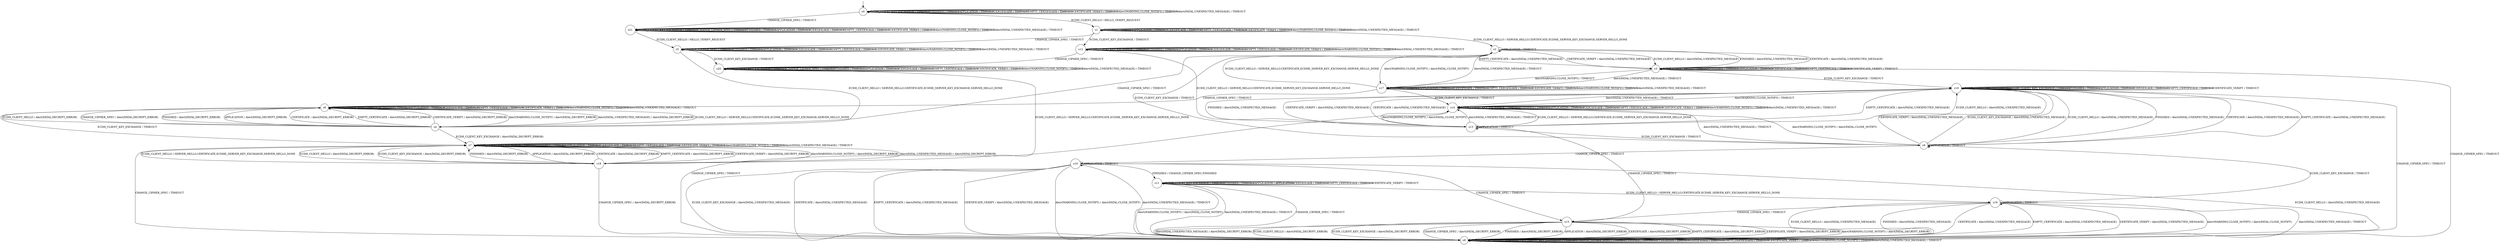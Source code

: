 digraph g {

	s0 [shape="circle" label="s0"];
	s1 [shape="circle" label="s1"];
	s2 [shape="circle" label="s2"];
	s3 [shape="circle" label="s3"];
	s4 [shape="circle" label="s4"];
	s5 [shape="circle" label="s5"];
	s6 [shape="circle" label="s6"];
	s7 [shape="circle" label="s7"];
	s8 [shape="circle" label="s8"];
	s9 [shape="circle" label="s9"];
	s10 [shape="circle" label="s10"];
	s11 [shape="circle" label="s11"];
	s12 [shape="circle" label="s12"];
	s13 [shape="circle" label="s13"];
	s14 [shape="circle" label="s14"];
	s15 [shape="circle" label="s15"];
	s16 [shape="circle" label="s16"];
	s17 [shape="circle" label="s17"];
	s18 [shape="circle" label="s18"];
	s19 [shape="circle" label="s19"];
	s20 [shape="circle" label="s20"];
	s21 [shape="circle" label="s21"];
	s0 -> s1 [label="ECDH_CLIENT_HELLO / HELLO_VERIFY_REQUEST"];
	s0 -> s0 [label="ECDH_CLIENT_KEY_EXCHANGE / TIMEOUT"];
	s0 -> s21 [label="CHANGE_CIPHER_SPEC / TIMEOUT"];
	s0 -> s0 [label="FINISHED / TIMEOUT"];
	s0 -> s0 [label="APPLICATION / TIMEOUT"];
	s0 -> s0 [label="CERTIFICATE / TIMEOUT"];
	s0 -> s0 [label="EMPTY_CERTIFICATE / TIMEOUT"];
	s0 -> s0 [label="CERTIFICATE_VERIFY / TIMEOUT"];
	s0 -> s0 [label="Alert(WARNING,CLOSE_NOTIFY) / TIMEOUT"];
	s0 -> s0 [label="Alert(FATAL,UNEXPECTED_MESSAGE) / TIMEOUT"];
	s1 -> s2 [label="ECDH_CLIENT_HELLO / SERVER_HELLO,CERTIFICATE,ECDHE_SERVER_KEY_EXCHANGE,SERVER_HELLO_DONE"];
	s1 -> s12 [label="ECDH_CLIENT_KEY_EXCHANGE / TIMEOUT"];
	s1 -> s5 [label="CHANGE_CIPHER_SPEC / TIMEOUT"];
	s1 -> s1 [label="FINISHED / TIMEOUT"];
	s1 -> s1 [label="APPLICATION / TIMEOUT"];
	s1 -> s1 [label="CERTIFICATE / TIMEOUT"];
	s1 -> s1 [label="EMPTY_CERTIFICATE / TIMEOUT"];
	s1 -> s1 [label="CERTIFICATE_VERIFY / TIMEOUT"];
	s1 -> s1 [label="Alert(WARNING,CLOSE_NOTIFY) / TIMEOUT"];
	s1 -> s1 [label="Alert(FATAL,UNEXPECTED_MESSAGE) / TIMEOUT"];
	s2 -> s3 [label="ECDH_CLIENT_HELLO / Alert(FATAL,UNEXPECTED_MESSAGE)"];
	s2 -> s9 [label="ECDH_CLIENT_KEY_EXCHANGE / TIMEOUT"];
	s2 -> s4 [label="CHANGE_CIPHER_SPEC / TIMEOUT"];
	s2 -> s3 [label="FINISHED / Alert(FATAL,UNEXPECTED_MESSAGE)"];
	s2 -> s2 [label="APPLICATION / TIMEOUT"];
	s2 -> s3 [label="CERTIFICATE / Alert(FATAL,UNEXPECTED_MESSAGE)"];
	s2 -> s3 [label="EMPTY_CERTIFICATE / Alert(FATAL,UNEXPECTED_MESSAGE)"];
	s2 -> s3 [label="CERTIFICATE_VERIFY / Alert(FATAL,UNEXPECTED_MESSAGE)"];
	s2 -> s17 [label="Alert(WARNING,CLOSE_NOTIFY) / Alert(FATAL,CLOSE_NOTIFY)"];
	s2 -> s17 [label="Alert(FATAL,UNEXPECTED_MESSAGE) / TIMEOUT"];
	s3 -> s3 [label="ECDH_CLIENT_HELLO / TIMEOUT"];
	s3 -> s16 [label="ECDH_CLIENT_KEY_EXCHANGE / TIMEOUT"];
	s3 -> s8 [label="CHANGE_CIPHER_SPEC / TIMEOUT"];
	s3 -> s3 [label="FINISHED / TIMEOUT"];
	s3 -> s3 [label="APPLICATION / TIMEOUT"];
	s3 -> s3 [label="CERTIFICATE / TIMEOUT"];
	s3 -> s3 [label="EMPTY_CERTIFICATE / TIMEOUT"];
	s3 -> s3 [label="CERTIFICATE_VERIFY / TIMEOUT"];
	s3 -> s17 [label="Alert(WARNING,CLOSE_NOTIFY) / TIMEOUT"];
	s3 -> s17 [label="Alert(FATAL,UNEXPECTED_MESSAGE) / TIMEOUT"];
	s4 -> s6 [label="ECDH_CLIENT_HELLO / Alert(FATAL,DECRYPT_ERROR)"];
	s4 -> s7 [label="ECDH_CLIENT_KEY_EXCHANGE / Alert(FATAL,DECRYPT_ERROR)"];
	s4 -> s6 [label="CHANGE_CIPHER_SPEC / Alert(FATAL,DECRYPT_ERROR)"];
	s4 -> s6 [label="FINISHED / Alert(FATAL,DECRYPT_ERROR)"];
	s4 -> s6 [label="APPLICATION / Alert(FATAL,DECRYPT_ERROR)"];
	s4 -> s6 [label="CERTIFICATE / Alert(FATAL,DECRYPT_ERROR)"];
	s4 -> s6 [label="EMPTY_CERTIFICATE / Alert(FATAL,DECRYPT_ERROR)"];
	s4 -> s6 [label="CERTIFICATE_VERIFY / Alert(FATAL,DECRYPT_ERROR)"];
	s4 -> s6 [label="Alert(WARNING,CLOSE_NOTIFY) / Alert(FATAL,DECRYPT_ERROR)"];
	s4 -> s6 [label="Alert(FATAL,UNEXPECTED_MESSAGE) / Alert(FATAL,DECRYPT_ERROR)"];
	s5 -> s4 [label="ECDH_CLIENT_HELLO / SERVER_HELLO,CERTIFICATE,ECDHE_SERVER_KEY_EXCHANGE,SERVER_HELLO_DONE"];
	s5 -> s20 [label="ECDH_CLIENT_KEY_EXCHANGE / TIMEOUT"];
	s5 -> s5 [label="CHANGE_CIPHER_SPEC / TIMEOUT"];
	s5 -> s5 [label="FINISHED / TIMEOUT"];
	s5 -> s5 [label="APPLICATION / TIMEOUT"];
	s5 -> s5 [label="CERTIFICATE / TIMEOUT"];
	s5 -> s5 [label="EMPTY_CERTIFICATE / TIMEOUT"];
	s5 -> s5 [label="CERTIFICATE_VERIFY / TIMEOUT"];
	s5 -> s5 [label="Alert(WARNING,CLOSE_NOTIFY) / TIMEOUT"];
	s5 -> s5 [label="Alert(FATAL,UNEXPECTED_MESSAGE) / TIMEOUT"];
	s6 -> s4 [label="ECDH_CLIENT_HELLO / SERVER_HELLO,CERTIFICATE,ECDHE_SERVER_KEY_EXCHANGE,SERVER_HELLO_DONE"];
	s6 -> s7 [label="ECDH_CLIENT_KEY_EXCHANGE / TIMEOUT"];
	s6 -> s6 [label="CHANGE_CIPHER_SPEC / TIMEOUT"];
	s6 -> s6 [label="FINISHED / TIMEOUT"];
	s6 -> s6 [label="APPLICATION / TIMEOUT"];
	s6 -> s6 [label="CERTIFICATE / TIMEOUT"];
	s6 -> s6 [label="EMPTY_CERTIFICATE / TIMEOUT"];
	s6 -> s6 [label="CERTIFICATE_VERIFY / TIMEOUT"];
	s6 -> s6 [label="Alert(WARNING,CLOSE_NOTIFY) / TIMEOUT"];
	s6 -> s6 [label="Alert(FATAL,UNEXPECTED_MESSAGE) / TIMEOUT"];
	s7 -> s18 [label="ECDH_CLIENT_HELLO / SERVER_HELLO,CERTIFICATE,ECDHE_SERVER_KEY_EXCHANGE,SERVER_HELLO_DONE"];
	s7 -> s7 [label="ECDH_CLIENT_KEY_EXCHANGE / TIMEOUT"];
	s7 -> s8 [label="CHANGE_CIPHER_SPEC / TIMEOUT"];
	s7 -> s7 [label="FINISHED / TIMEOUT"];
	s7 -> s7 [label="APPLICATION / TIMEOUT"];
	s7 -> s7 [label="CERTIFICATE / TIMEOUT"];
	s7 -> s7 [label="EMPTY_CERTIFICATE / TIMEOUT"];
	s7 -> s7 [label="CERTIFICATE_VERIFY / TIMEOUT"];
	s7 -> s7 [label="Alert(WARNING,CLOSE_NOTIFY) / TIMEOUT"];
	s7 -> s7 [label="Alert(FATAL,UNEXPECTED_MESSAGE) / TIMEOUT"];
	s8 -> s8 [label="ECDH_CLIENT_HELLO / TIMEOUT"];
	s8 -> s8 [label="ECDH_CLIENT_KEY_EXCHANGE / TIMEOUT"];
	s8 -> s8 [label="CHANGE_CIPHER_SPEC / TIMEOUT"];
	s8 -> s8 [label="FINISHED / TIMEOUT"];
	s8 -> s8 [label="APPLICATION / TIMEOUT"];
	s8 -> s8 [label="CERTIFICATE / TIMEOUT"];
	s8 -> s8 [label="EMPTY_CERTIFICATE / TIMEOUT"];
	s8 -> s8 [label="CERTIFICATE_VERIFY / TIMEOUT"];
	s8 -> s8 [label="Alert(WARNING,CLOSE_NOTIFY) / TIMEOUT"];
	s8 -> s8 [label="Alert(FATAL,UNEXPECTED_MESSAGE) / TIMEOUT"];
	s9 -> s16 [label="ECDH_CLIENT_HELLO / Alert(FATAL,UNEXPECTED_MESSAGE)"];
	s9 -> s16 [label="ECDH_CLIENT_KEY_EXCHANGE / Alert(FATAL,UNEXPECTED_MESSAGE)"];
	s9 -> s10 [label="CHANGE_CIPHER_SPEC / TIMEOUT"];
	s9 -> s16 [label="FINISHED / Alert(FATAL,UNEXPECTED_MESSAGE)"];
	s9 -> s9 [label="APPLICATION / TIMEOUT"];
	s9 -> s16 [label="CERTIFICATE / Alert(FATAL,UNEXPECTED_MESSAGE)"];
	s9 -> s16 [label="EMPTY_CERTIFICATE / Alert(FATAL,UNEXPECTED_MESSAGE)"];
	s9 -> s16 [label="CERTIFICATE_VERIFY / Alert(FATAL,UNEXPECTED_MESSAGE)"];
	s9 -> s14 [label="Alert(WARNING,CLOSE_NOTIFY) / Alert(FATAL,CLOSE_NOTIFY)"];
	s9 -> s14 [label="Alert(FATAL,UNEXPECTED_MESSAGE) / TIMEOUT"];
	s10 -> s8 [label="ECDH_CLIENT_HELLO / Alert(FATAL,UNEXPECTED_MESSAGE)"];
	s10 -> s8 [label="ECDH_CLIENT_KEY_EXCHANGE / Alert(FATAL,UNEXPECTED_MESSAGE)"];
	s10 -> s15 [label="CHANGE_CIPHER_SPEC / TIMEOUT"];
	s10 -> s11 [label="FINISHED / CHANGE_CIPHER_SPEC,FINISHED"];
	s10 -> s10 [label="APPLICATION / TIMEOUT"];
	s10 -> s8 [label="CERTIFICATE / Alert(FATAL,UNEXPECTED_MESSAGE)"];
	s10 -> s8 [label="EMPTY_CERTIFICATE / Alert(FATAL,UNEXPECTED_MESSAGE)"];
	s10 -> s8 [label="CERTIFICATE_VERIFY / Alert(FATAL,UNEXPECTED_MESSAGE)"];
	s10 -> s8 [label="Alert(WARNING,CLOSE_NOTIFY) / Alert(FATAL,CLOSE_NOTIFY)"];
	s10 -> s8 [label="Alert(FATAL,UNEXPECTED_MESSAGE) / TIMEOUT"];
	s11 -> s19 [label="ECDH_CLIENT_HELLO / SERVER_HELLO,CERTIFICATE,ECDHE_SERVER_KEY_EXCHANGE,SERVER_HELLO_DONE"];
	s11 -> s11 [label="ECDH_CLIENT_KEY_EXCHANGE / TIMEOUT"];
	s11 -> s8 [label="CHANGE_CIPHER_SPEC / TIMEOUT"];
	s11 -> s11 [label="FINISHED / TIMEOUT"];
	s11 -> s11 [label="APPLICATION / APPLICATION"];
	s11 -> s11 [label="CERTIFICATE / TIMEOUT"];
	s11 -> s11 [label="EMPTY_CERTIFICATE / TIMEOUT"];
	s11 -> s11 [label="CERTIFICATE_VERIFY / TIMEOUT"];
	s11 -> s8 [label="Alert(WARNING,CLOSE_NOTIFY) / Alert(FATAL,CLOSE_NOTIFY)"];
	s11 -> s8 [label="Alert(FATAL,UNEXPECTED_MESSAGE) / TIMEOUT"];
	s12 -> s13 [label="ECDH_CLIENT_HELLO / SERVER_HELLO,CERTIFICATE,ECDHE_SERVER_KEY_EXCHANGE,SERVER_HELLO_DONE"];
	s12 -> s12 [label="ECDH_CLIENT_KEY_EXCHANGE / TIMEOUT"];
	s12 -> s20 [label="CHANGE_CIPHER_SPEC / TIMEOUT"];
	s12 -> s12 [label="FINISHED / TIMEOUT"];
	s12 -> s12 [label="APPLICATION / TIMEOUT"];
	s12 -> s12 [label="CERTIFICATE / TIMEOUT"];
	s12 -> s12 [label="EMPTY_CERTIFICATE / TIMEOUT"];
	s12 -> s12 [label="CERTIFICATE_VERIFY / TIMEOUT"];
	s12 -> s12 [label="Alert(WARNING,CLOSE_NOTIFY) / TIMEOUT"];
	s12 -> s12 [label="Alert(FATAL,UNEXPECTED_MESSAGE) / TIMEOUT"];
	s13 -> s16 [label="ECDH_CLIENT_HELLO / Alert(FATAL,UNEXPECTED_MESSAGE)"];
	s13 -> s9 [label="ECDH_CLIENT_KEY_EXCHANGE / TIMEOUT"];
	s13 -> s15 [label="CHANGE_CIPHER_SPEC / TIMEOUT"];
	s13 -> s16 [label="FINISHED / Alert(FATAL,UNEXPECTED_MESSAGE)"];
	s13 -> s13 [label="APPLICATION / TIMEOUT"];
	s13 -> s16 [label="CERTIFICATE / Alert(FATAL,UNEXPECTED_MESSAGE)"];
	s13 -> s16 [label="EMPTY_CERTIFICATE / Alert(FATAL,UNEXPECTED_MESSAGE)"];
	s13 -> s16 [label="CERTIFICATE_VERIFY / Alert(FATAL,UNEXPECTED_MESSAGE)"];
	s13 -> s14 [label="Alert(WARNING,CLOSE_NOTIFY) / Alert(FATAL,CLOSE_NOTIFY)"];
	s13 -> s14 [label="Alert(FATAL,UNEXPECTED_MESSAGE) / TIMEOUT"];
	s14 -> s13 [label="ECDH_CLIENT_HELLO / SERVER_HELLO,CERTIFICATE,ECDHE_SERVER_KEY_EXCHANGE,SERVER_HELLO_DONE"];
	s14 -> s14 [label="ECDH_CLIENT_KEY_EXCHANGE / TIMEOUT"];
	s14 -> s8 [label="CHANGE_CIPHER_SPEC / TIMEOUT"];
	s14 -> s14 [label="FINISHED / TIMEOUT"];
	s14 -> s14 [label="APPLICATION / TIMEOUT"];
	s14 -> s14 [label="CERTIFICATE / TIMEOUT"];
	s14 -> s14 [label="EMPTY_CERTIFICATE / TIMEOUT"];
	s14 -> s14 [label="CERTIFICATE_VERIFY / TIMEOUT"];
	s14 -> s14 [label="Alert(WARNING,CLOSE_NOTIFY) / TIMEOUT"];
	s14 -> s14 [label="Alert(FATAL,UNEXPECTED_MESSAGE) / TIMEOUT"];
	s15 -> s8 [label="ECDH_CLIENT_HELLO / Alert(FATAL,DECRYPT_ERROR)"];
	s15 -> s8 [label="ECDH_CLIENT_KEY_EXCHANGE / Alert(FATAL,DECRYPT_ERROR)"];
	s15 -> s8 [label="CHANGE_CIPHER_SPEC / Alert(FATAL,DECRYPT_ERROR)"];
	s15 -> s8 [label="FINISHED / Alert(FATAL,DECRYPT_ERROR)"];
	s15 -> s8 [label="APPLICATION / Alert(FATAL,DECRYPT_ERROR)"];
	s15 -> s8 [label="CERTIFICATE / Alert(FATAL,DECRYPT_ERROR)"];
	s15 -> s8 [label="EMPTY_CERTIFICATE / Alert(FATAL,DECRYPT_ERROR)"];
	s15 -> s8 [label="CERTIFICATE_VERIFY / Alert(FATAL,DECRYPT_ERROR)"];
	s15 -> s8 [label="Alert(WARNING,CLOSE_NOTIFY) / Alert(FATAL,DECRYPT_ERROR)"];
	s15 -> s8 [label="Alert(FATAL,UNEXPECTED_MESSAGE) / Alert(FATAL,DECRYPT_ERROR)"];
	s16 -> s16 [label="ECDH_CLIENT_HELLO / TIMEOUT"];
	s16 -> s16 [label="ECDH_CLIENT_KEY_EXCHANGE / TIMEOUT"];
	s16 -> s8 [label="CHANGE_CIPHER_SPEC / TIMEOUT"];
	s16 -> s16 [label="FINISHED / TIMEOUT"];
	s16 -> s16 [label="APPLICATION / TIMEOUT"];
	s16 -> s16 [label="CERTIFICATE / TIMEOUT"];
	s16 -> s16 [label="EMPTY_CERTIFICATE / TIMEOUT"];
	s16 -> s16 [label="CERTIFICATE_VERIFY / TIMEOUT"];
	s16 -> s14 [label="Alert(WARNING,CLOSE_NOTIFY) / TIMEOUT"];
	s16 -> s14 [label="Alert(FATAL,UNEXPECTED_MESSAGE) / TIMEOUT"];
	s17 -> s2 [label="ECDH_CLIENT_HELLO / SERVER_HELLO,CERTIFICATE,ECDHE_SERVER_KEY_EXCHANGE,SERVER_HELLO_DONE"];
	s17 -> s14 [label="ECDH_CLIENT_KEY_EXCHANGE / TIMEOUT"];
	s17 -> s6 [label="CHANGE_CIPHER_SPEC / TIMEOUT"];
	s17 -> s17 [label="FINISHED / TIMEOUT"];
	s17 -> s17 [label="APPLICATION / TIMEOUT"];
	s17 -> s17 [label="CERTIFICATE / TIMEOUT"];
	s17 -> s17 [label="EMPTY_CERTIFICATE / TIMEOUT"];
	s17 -> s17 [label="CERTIFICATE_VERIFY / TIMEOUT"];
	s17 -> s17 [label="Alert(WARNING,CLOSE_NOTIFY) / TIMEOUT"];
	s17 -> s17 [label="Alert(FATAL,UNEXPECTED_MESSAGE) / TIMEOUT"];
	s18 -> s7 [label="ECDH_CLIENT_HELLO / Alert(FATAL,DECRYPT_ERROR)"];
	s18 -> s7 [label="ECDH_CLIENT_KEY_EXCHANGE / Alert(FATAL,DECRYPT_ERROR)"];
	s18 -> s8 [label="CHANGE_CIPHER_SPEC / Alert(FATAL,DECRYPT_ERROR)"];
	s18 -> s7 [label="FINISHED / Alert(FATAL,DECRYPT_ERROR)"];
	s18 -> s7 [label="APPLICATION / Alert(FATAL,DECRYPT_ERROR)"];
	s18 -> s7 [label="CERTIFICATE / Alert(FATAL,DECRYPT_ERROR)"];
	s18 -> s7 [label="EMPTY_CERTIFICATE / Alert(FATAL,DECRYPT_ERROR)"];
	s18 -> s7 [label="CERTIFICATE_VERIFY / Alert(FATAL,DECRYPT_ERROR)"];
	s18 -> s7 [label="Alert(WARNING,CLOSE_NOTIFY) / Alert(FATAL,DECRYPT_ERROR)"];
	s18 -> s7 [label="Alert(FATAL,UNEXPECTED_MESSAGE) / Alert(FATAL,DECRYPT_ERROR)"];
	s19 -> s8 [label="ECDH_CLIENT_HELLO / Alert(FATAL,UNEXPECTED_MESSAGE)"];
	s19 -> s9 [label="ECDH_CLIENT_KEY_EXCHANGE / TIMEOUT"];
	s19 -> s15 [label="CHANGE_CIPHER_SPEC / TIMEOUT"];
	s19 -> s8 [label="FINISHED / Alert(FATAL,UNEXPECTED_MESSAGE)"];
	s19 -> s19 [label="APPLICATION / TIMEOUT"];
	s19 -> s8 [label="CERTIFICATE / Alert(FATAL,UNEXPECTED_MESSAGE)"];
	s19 -> s8 [label="EMPTY_CERTIFICATE / Alert(FATAL,UNEXPECTED_MESSAGE)"];
	s19 -> s8 [label="CERTIFICATE_VERIFY / Alert(FATAL,UNEXPECTED_MESSAGE)"];
	s19 -> s8 [label="Alert(WARNING,CLOSE_NOTIFY) / Alert(FATAL,CLOSE_NOTIFY)"];
	s19 -> s8 [label="Alert(FATAL,UNEXPECTED_MESSAGE) / TIMEOUT"];
	s20 -> s18 [label="ECDH_CLIENT_HELLO / SERVER_HELLO,CERTIFICATE,ECDHE_SERVER_KEY_EXCHANGE,SERVER_HELLO_DONE"];
	s20 -> s20 [label="ECDH_CLIENT_KEY_EXCHANGE / TIMEOUT"];
	s20 -> s20 [label="CHANGE_CIPHER_SPEC / TIMEOUT"];
	s20 -> s20 [label="FINISHED / TIMEOUT"];
	s20 -> s20 [label="APPLICATION / TIMEOUT"];
	s20 -> s20 [label="CERTIFICATE / TIMEOUT"];
	s20 -> s20 [label="EMPTY_CERTIFICATE / TIMEOUT"];
	s20 -> s20 [label="CERTIFICATE_VERIFY / TIMEOUT"];
	s20 -> s20 [label="Alert(WARNING,CLOSE_NOTIFY) / TIMEOUT"];
	s20 -> s20 [label="Alert(FATAL,UNEXPECTED_MESSAGE) / TIMEOUT"];
	s21 -> s5 [label="ECDH_CLIENT_HELLO / HELLO_VERIFY_REQUEST"];
	s21 -> s21 [label="ECDH_CLIENT_KEY_EXCHANGE / TIMEOUT"];
	s21 -> s21 [label="CHANGE_CIPHER_SPEC / TIMEOUT"];
	s21 -> s21 [label="FINISHED / TIMEOUT"];
	s21 -> s21 [label="APPLICATION / TIMEOUT"];
	s21 -> s21 [label="CERTIFICATE / TIMEOUT"];
	s21 -> s21 [label="EMPTY_CERTIFICATE / TIMEOUT"];
	s21 -> s21 [label="CERTIFICATE_VERIFY / TIMEOUT"];
	s21 -> s21 [label="Alert(WARNING,CLOSE_NOTIFY) / TIMEOUT"];
	s21 -> s21 [label="Alert(FATAL,UNEXPECTED_MESSAGE) / TIMEOUT"];

__start0 [label="" shape="none" width="0" height="0"];
__start0 -> s0;

}
